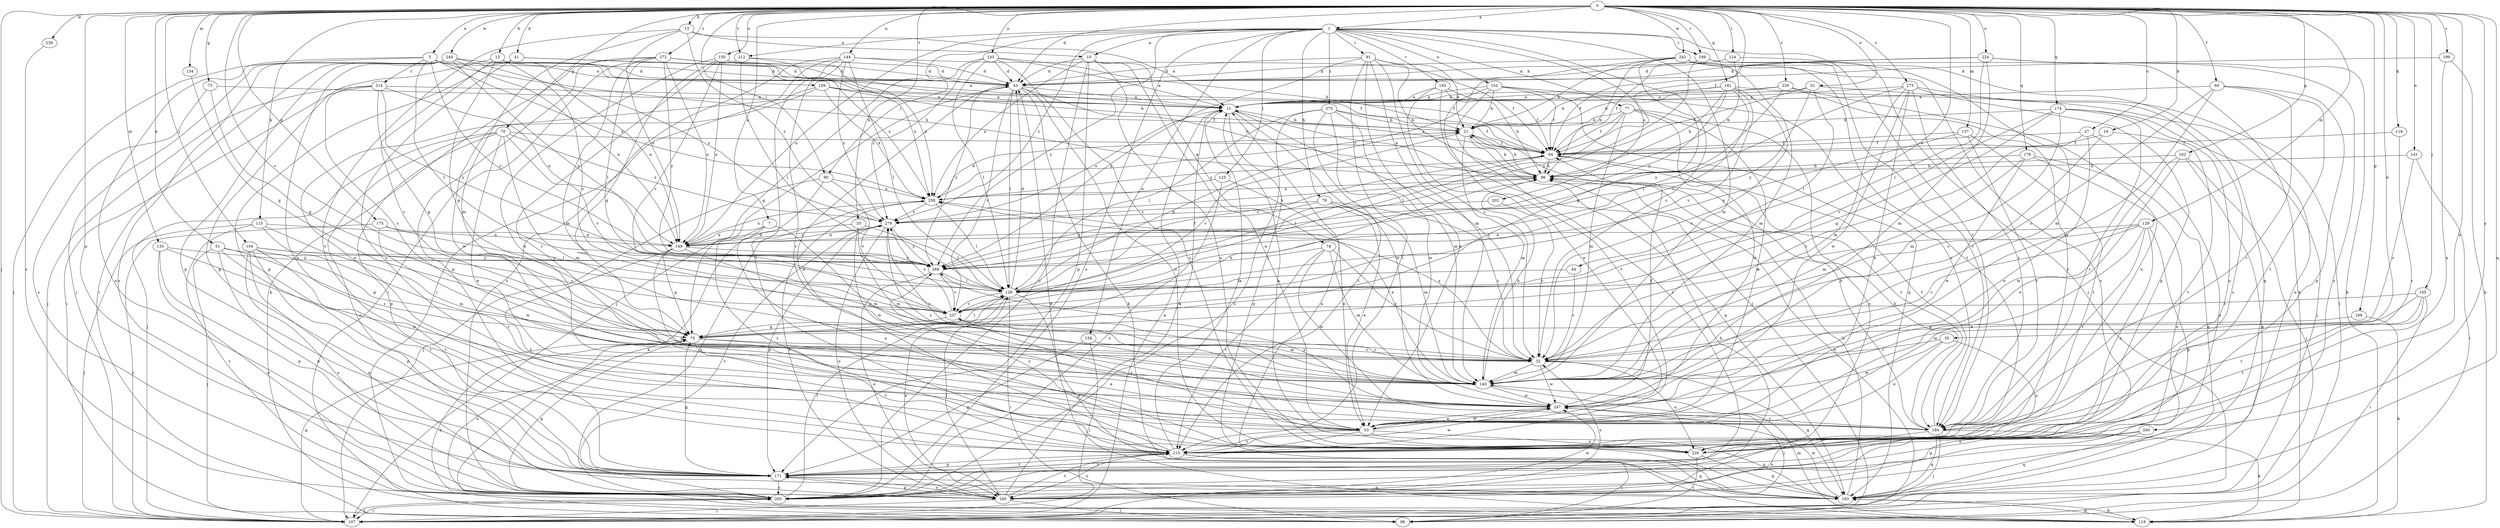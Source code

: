 strict digraph  {
0;
1;
5;
7;
10;
11;
13;
15;
16;
20;
21;
27;
32;
35;
41;
43;
44;
51;
52;
53;
60;
64;
70;
73;
74;
75;
77;
78;
86;
90;
91;
96;
104;
105;
107;
115;
116;
118;
124;
125;
128;
129;
133;
134;
137;
140;
141;
143;
144;
149;
150;
152;
154;
159;
160;
162;
166;
171;
174;
175;
176;
181;
183;
189;
193;
194;
199;
202;
205;
212;
214;
215;
224;
226;
235;
237;
239;
242;
244;
247;
258;
260;
268;
272;
273;
275;
279;
0 -> 1  [label=a];
0 -> 5  [label=a];
0 -> 7  [label=a];
0 -> 13  [label=b];
0 -> 15  [label=b];
0 -> 16  [label=b];
0 -> 20  [label=b];
0 -> 27  [label=c];
0 -> 35  [label=d];
0 -> 41  [label=d];
0 -> 43  [label=d];
0 -> 44  [label=e];
0 -> 51  [label=e];
0 -> 52  [label=e];
0 -> 60  [label=f];
0 -> 64  [label=f];
0 -> 70  [label=g];
0 -> 73  [label=g];
0 -> 90  [label=i];
0 -> 104  [label=j];
0 -> 105  [label=j];
0 -> 107  [label=j];
0 -> 115  [label=k];
0 -> 116  [label=k];
0 -> 124  [label=l];
0 -> 129  [label=m];
0 -> 133  [label=m];
0 -> 134  [label=m];
0 -> 137  [label=m];
0 -> 141  [label=n];
0 -> 143  [label=n];
0 -> 144  [label=n];
0 -> 150  [label=o];
0 -> 162  [label=p];
0 -> 166  [label=p];
0 -> 171  [label=p];
0 -> 174  [label=q];
0 -> 175  [label=q];
0 -> 176  [label=q];
0 -> 181  [label=q];
0 -> 183  [label=q];
0 -> 189  [label=r];
0 -> 199  [label=s];
0 -> 212  [label=t];
0 -> 224  [label=u];
0 -> 226  [label=u];
0 -> 235  [label=v];
0 -> 237  [label=v];
0 -> 239  [label=w];
0 -> 242  [label=w];
0 -> 244  [label=w];
0 -> 260  [label=y];
0 -> 272  [label=z];
0 -> 273  [label=z];
1 -> 10  [label=a];
1 -> 32  [label=c];
1 -> 77  [label=h];
1 -> 78  [label=h];
1 -> 90  [label=i];
1 -> 91  [label=i];
1 -> 125  [label=l];
1 -> 140  [label=m];
1 -> 149  [label=n];
1 -> 152  [label=o];
1 -> 154  [label=o];
1 -> 189  [label=r];
1 -> 193  [label=r];
1 -> 194  [label=r];
1 -> 202  [label=s];
1 -> 205  [label=s];
1 -> 212  [label=t];
1 -> 268  [label=y];
1 -> 275  [label=z];
1 -> 279  [label=z];
5 -> 64  [label=f];
5 -> 86  [label=h];
5 -> 107  [label=j];
5 -> 128  [label=l];
5 -> 159  [label=o];
5 -> 160  [label=o];
5 -> 214  [label=t];
5 -> 258  [label=x];
5 -> 268  [label=y];
7 -> 140  [label=m];
7 -> 149  [label=n];
7 -> 215  [label=t];
7 -> 226  [label=u];
10 -> 43  [label=d];
10 -> 53  [label=e];
10 -> 74  [label=g];
10 -> 171  [label=p];
10 -> 205  [label=s];
10 -> 226  [label=u];
10 -> 258  [label=x];
11 -> 21  [label=b];
11 -> 32  [label=c];
11 -> 183  [label=q];
11 -> 247  [label=w];
11 -> 279  [label=z];
13 -> 10  [label=a];
13 -> 11  [label=a];
13 -> 140  [label=m];
13 -> 149  [label=n];
13 -> 215  [label=t];
13 -> 279  [label=z];
15 -> 32  [label=c];
15 -> 43  [label=d];
15 -> 75  [label=g];
15 -> 149  [label=n];
15 -> 171  [label=p];
15 -> 237  [label=v];
16 -> 32  [label=c];
16 -> 64  [label=f];
16 -> 215  [label=t];
20 -> 128  [label=l];
20 -> 140  [label=m];
20 -> 149  [label=n];
20 -> 247  [label=w];
21 -> 64  [label=f];
21 -> 86  [label=h];
21 -> 140  [label=m];
21 -> 183  [label=q];
21 -> 237  [label=v];
27 -> 32  [label=c];
27 -> 53  [label=e];
27 -> 64  [label=f];
27 -> 205  [label=s];
32 -> 140  [label=m];
32 -> 183  [label=q];
32 -> 226  [label=u];
32 -> 247  [label=w];
32 -> 258  [label=x];
35 -> 32  [label=c];
35 -> 53  [label=e];
35 -> 226  [label=u];
35 -> 247  [label=w];
41 -> 43  [label=d];
41 -> 171  [label=p];
41 -> 226  [label=u];
41 -> 258  [label=x];
43 -> 11  [label=a];
43 -> 86  [label=h];
43 -> 107  [label=j];
43 -> 118  [label=k];
43 -> 128  [label=l];
43 -> 226  [label=u];
43 -> 237  [label=v];
43 -> 268  [label=y];
44 -> 32  [label=c];
44 -> 128  [label=l];
51 -> 32  [label=c];
51 -> 107  [label=j];
51 -> 171  [label=p];
51 -> 215  [label=t];
51 -> 268  [label=y];
52 -> 11  [label=a];
52 -> 64  [label=f];
52 -> 96  [label=i];
52 -> 128  [label=l];
52 -> 268  [label=y];
53 -> 183  [label=q];
53 -> 205  [label=s];
53 -> 215  [label=t];
53 -> 226  [label=u];
53 -> 237  [label=v];
53 -> 247  [label=w];
60 -> 11  [label=a];
60 -> 32  [label=c];
60 -> 140  [label=m];
60 -> 171  [label=p];
60 -> 194  [label=r];
60 -> 215  [label=t];
64 -> 86  [label=h];
64 -> 128  [label=l];
64 -> 194  [label=r];
64 -> 258  [label=x];
70 -> 53  [label=e];
70 -> 64  [label=f];
70 -> 107  [label=j];
70 -> 140  [label=m];
70 -> 160  [label=o];
70 -> 171  [label=p];
70 -> 237  [label=v];
70 -> 279  [label=z];
73 -> 11  [label=a];
73 -> 75  [label=g];
73 -> 205  [label=s];
74 -> 32  [label=c];
74 -> 140  [label=m];
74 -> 215  [label=t];
74 -> 247  [label=w];
74 -> 268  [label=y];
75 -> 32  [label=c];
75 -> 53  [label=e];
75 -> 86  [label=h];
75 -> 118  [label=k];
75 -> 128  [label=l];
75 -> 205  [label=s];
75 -> 215  [label=t];
77 -> 21  [label=b];
77 -> 53  [label=e];
77 -> 64  [label=f];
77 -> 128  [label=l];
77 -> 140  [label=m];
77 -> 160  [label=o];
77 -> 247  [label=w];
78 -> 32  [label=c];
78 -> 53  [label=e];
78 -> 140  [label=m];
78 -> 268  [label=y];
78 -> 279  [label=z];
86 -> 11  [label=a];
86 -> 21  [label=b];
86 -> 258  [label=x];
90 -> 107  [label=j];
90 -> 118  [label=k];
90 -> 237  [label=v];
90 -> 258  [label=x];
91 -> 21  [label=b];
91 -> 32  [label=c];
91 -> 43  [label=d];
91 -> 53  [label=e];
91 -> 86  [label=h];
91 -> 140  [label=m];
91 -> 215  [label=t];
91 -> 268  [label=y];
96 -> 86  [label=h];
104 -> 75  [label=g];
104 -> 160  [label=o];
104 -> 171  [label=p];
104 -> 183  [label=q];
104 -> 215  [label=t];
104 -> 237  [label=v];
104 -> 268  [label=y];
105 -> 96  [label=i];
105 -> 140  [label=m];
105 -> 194  [label=r];
105 -> 215  [label=t];
105 -> 237  [label=v];
107 -> 11  [label=a];
107 -> 75  [label=g];
107 -> 205  [label=s];
115 -> 107  [label=j];
115 -> 140  [label=m];
115 -> 149  [label=n];
115 -> 194  [label=r];
115 -> 205  [label=s];
116 -> 64  [label=f];
116 -> 194  [label=r];
118 -> 43  [label=d];
118 -> 140  [label=m];
118 -> 183  [label=q];
124 -> 43  [label=d];
124 -> 64  [label=f];
124 -> 86  [label=h];
124 -> 140  [label=m];
125 -> 53  [label=e];
125 -> 205  [label=s];
125 -> 258  [label=x];
128 -> 21  [label=b];
128 -> 43  [label=d];
128 -> 64  [label=f];
128 -> 96  [label=i];
128 -> 160  [label=o];
128 -> 183  [label=q];
128 -> 237  [label=v];
129 -> 32  [label=c];
129 -> 53  [label=e];
129 -> 149  [label=n];
129 -> 171  [label=p];
129 -> 194  [label=r];
129 -> 226  [label=u];
129 -> 237  [label=v];
133 -> 160  [label=o];
133 -> 171  [label=p];
133 -> 247  [label=w];
133 -> 268  [label=y];
134 -> 75  [label=g];
137 -> 64  [label=f];
137 -> 194  [label=r];
137 -> 215  [label=t];
137 -> 268  [label=y];
140 -> 86  [label=h];
140 -> 107  [label=j];
140 -> 247  [label=w];
140 -> 258  [label=x];
140 -> 279  [label=z];
141 -> 32  [label=c];
141 -> 86  [label=h];
141 -> 96  [label=i];
143 -> 11  [label=a];
143 -> 21  [label=b];
143 -> 43  [label=d];
143 -> 75  [label=g];
143 -> 128  [label=l];
143 -> 226  [label=u];
143 -> 279  [label=z];
144 -> 43  [label=d];
144 -> 64  [label=f];
144 -> 96  [label=i];
144 -> 128  [label=l];
144 -> 194  [label=r];
144 -> 205  [label=s];
144 -> 215  [label=t];
144 -> 279  [label=z];
149 -> 32  [label=c];
149 -> 53  [label=e];
149 -> 75  [label=g];
149 -> 215  [label=t];
149 -> 258  [label=x];
149 -> 268  [label=y];
149 -> 279  [label=z];
150 -> 43  [label=d];
150 -> 53  [label=e];
150 -> 75  [label=g];
150 -> 149  [label=n];
150 -> 194  [label=r];
150 -> 237  [label=v];
150 -> 258  [label=x];
152 -> 11  [label=a];
152 -> 21  [label=b];
152 -> 64  [label=f];
152 -> 183  [label=q];
152 -> 194  [label=r];
152 -> 205  [label=s];
152 -> 215  [label=t];
154 -> 32  [label=c];
154 -> 107  [label=j];
154 -> 171  [label=p];
159 -> 11  [label=a];
159 -> 21  [label=b];
159 -> 53  [label=e];
159 -> 64  [label=f];
159 -> 247  [label=w];
159 -> 258  [label=x];
160 -> 11  [label=a];
160 -> 32  [label=c];
160 -> 86  [label=h];
160 -> 96  [label=i];
160 -> 107  [label=j];
160 -> 128  [label=l];
160 -> 171  [label=p];
160 -> 215  [label=t];
160 -> 247  [label=w];
162 -> 53  [label=e];
162 -> 86  [label=h];
162 -> 107  [label=j];
162 -> 183  [label=q];
162 -> 247  [label=w];
166 -> 75  [label=g];
166 -> 118  [label=k];
171 -> 75  [label=g];
171 -> 160  [label=o];
171 -> 183  [label=q];
171 -> 205  [label=s];
171 -> 215  [label=t];
174 -> 21  [label=b];
174 -> 75  [label=g];
174 -> 107  [label=j];
174 -> 140  [label=m];
174 -> 194  [label=r];
174 -> 226  [label=u];
174 -> 237  [label=v];
175 -> 107  [label=j];
175 -> 128  [label=l];
175 -> 149  [label=n];
175 -> 247  [label=w];
176 -> 86  [label=h];
176 -> 140  [label=m];
176 -> 160  [label=o];
176 -> 183  [label=q];
176 -> 247  [label=w];
181 -> 11  [label=a];
181 -> 21  [label=b];
181 -> 32  [label=c];
181 -> 86  [label=h];
181 -> 128  [label=l];
181 -> 149  [label=n];
181 -> 160  [label=o];
181 -> 237  [label=v];
183 -> 11  [label=a];
183 -> 86  [label=h];
183 -> 118  [label=k];
183 -> 247  [label=w];
189 -> 43  [label=d];
189 -> 107  [label=j];
189 -> 118  [label=k];
189 -> 194  [label=r];
189 -> 268  [label=y];
193 -> 11  [label=a];
193 -> 53  [label=e];
193 -> 64  [label=f];
193 -> 86  [label=h];
193 -> 107  [label=j];
194 -> 21  [label=b];
194 -> 64  [label=f];
194 -> 86  [label=h];
194 -> 107  [label=j];
194 -> 118  [label=k];
194 -> 160  [label=o];
194 -> 183  [label=q];
194 -> 268  [label=y];
199 -> 43  [label=d];
199 -> 118  [label=k];
199 -> 226  [label=u];
202 -> 32  [label=c];
202 -> 279  [label=z];
205 -> 75  [label=g];
205 -> 107  [label=j];
205 -> 128  [label=l];
212 -> 43  [label=d];
212 -> 96  [label=i];
212 -> 128  [label=l];
212 -> 258  [label=x];
214 -> 11  [label=a];
214 -> 32  [label=c];
214 -> 75  [label=g];
214 -> 96  [label=i];
214 -> 107  [label=j];
214 -> 149  [label=n];
214 -> 268  [label=y];
215 -> 11  [label=a];
215 -> 43  [label=d];
215 -> 96  [label=i];
215 -> 160  [label=o];
215 -> 171  [label=p];
215 -> 183  [label=q];
215 -> 247  [label=w];
224 -> 43  [label=d];
224 -> 64  [label=f];
224 -> 118  [label=k];
224 -> 128  [label=l];
224 -> 140  [label=m];
224 -> 205  [label=s];
226 -> 11  [label=a];
226 -> 96  [label=i];
226 -> 183  [label=q];
226 -> 268  [label=y];
235 -> 11  [label=a];
235 -> 21  [label=b];
235 -> 215  [label=t];
235 -> 226  [label=u];
235 -> 268  [label=y];
237 -> 75  [label=g];
237 -> 140  [label=m];
237 -> 279  [label=z];
239 -> 205  [label=s];
242 -> 21  [label=b];
242 -> 43  [label=d];
242 -> 75  [label=g];
242 -> 86  [label=h];
242 -> 140  [label=m];
242 -> 183  [label=q];
242 -> 205  [label=s];
242 -> 215  [label=t];
242 -> 258  [label=x];
244 -> 43  [label=d];
244 -> 64  [label=f];
244 -> 96  [label=i];
244 -> 107  [label=j];
244 -> 149  [label=n];
244 -> 171  [label=p];
244 -> 205  [label=s];
244 -> 226  [label=u];
244 -> 268  [label=y];
244 -> 279  [label=z];
247 -> 53  [label=e];
247 -> 64  [label=f];
247 -> 194  [label=r];
247 -> 279  [label=z];
258 -> 21  [label=b];
258 -> 128  [label=l];
258 -> 160  [label=o];
258 -> 205  [label=s];
258 -> 279  [label=z];
260 -> 171  [label=p];
260 -> 183  [label=q];
260 -> 226  [label=u];
268 -> 128  [label=l];
268 -> 160  [label=o];
268 -> 237  [label=v];
272 -> 11  [label=a];
272 -> 43  [label=d];
272 -> 118  [label=k];
272 -> 128  [label=l];
272 -> 140  [label=m];
272 -> 149  [label=n];
272 -> 171  [label=p];
272 -> 268  [label=y];
273 -> 11  [label=a];
273 -> 53  [label=e];
273 -> 128  [label=l];
273 -> 140  [label=m];
273 -> 171  [label=p];
273 -> 194  [label=r];
273 -> 205  [label=s];
273 -> 247  [label=w];
275 -> 21  [label=b];
275 -> 64  [label=f];
275 -> 128  [label=l];
275 -> 140  [label=m];
275 -> 205  [label=s];
275 -> 215  [label=t];
275 -> 247  [label=w];
279 -> 86  [label=h];
279 -> 149  [label=n];
279 -> 160  [label=o];
279 -> 171  [label=p];
279 -> 205  [label=s];
279 -> 268  [label=y];
}
